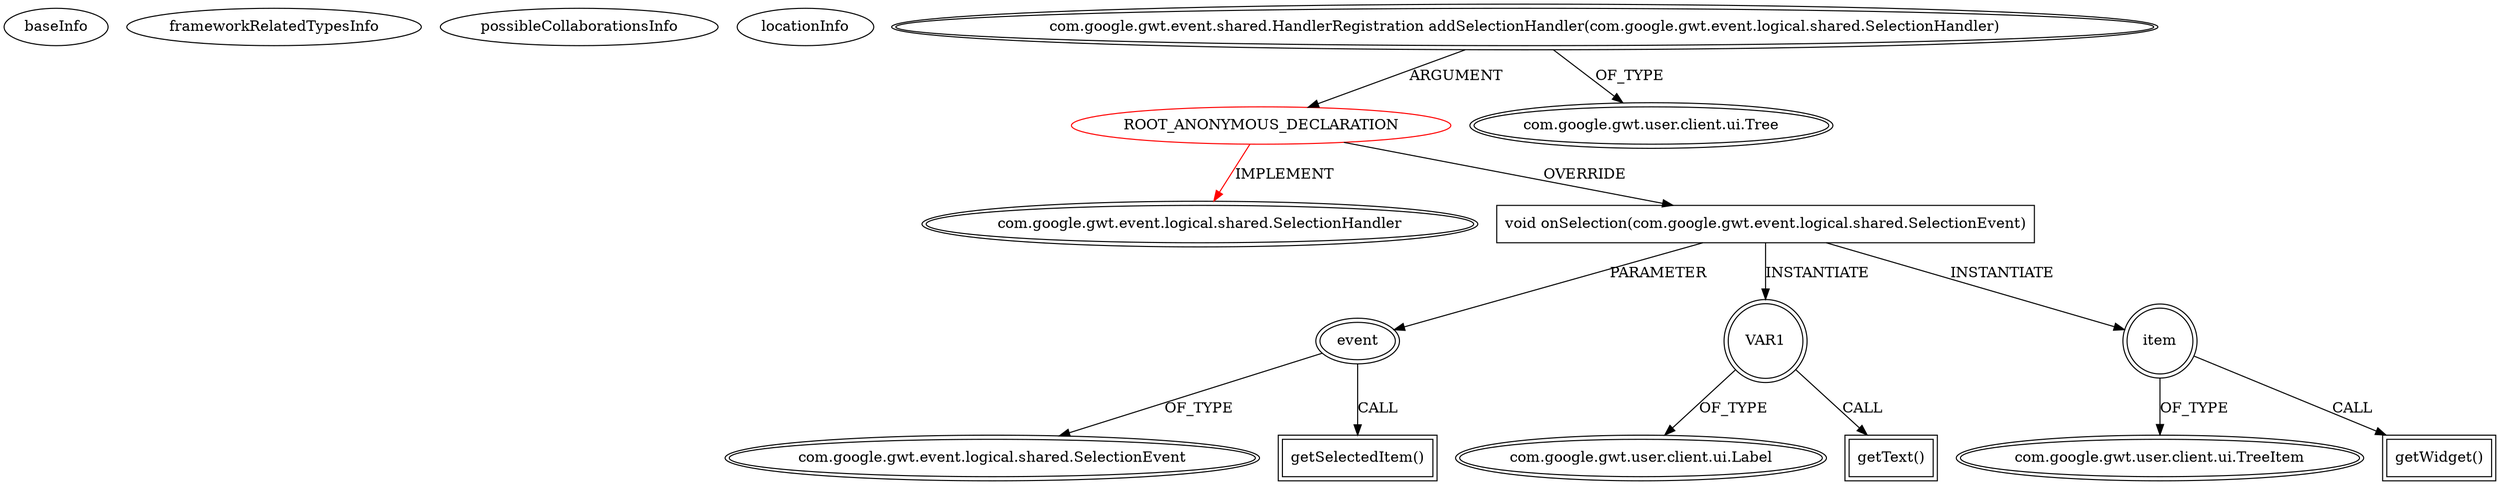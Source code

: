 digraph {
baseInfo[graphId=65,category="extension_graph",isAnonymous=true,possibleRelation=false]
frameworkRelatedTypesInfo[0="com.google.gwt.event.logical.shared.SelectionHandler"]
possibleCollaborationsInfo[]
locationInfo[projectName="CarlRazmus-WebStore",filePath="/CarlRazmus-WebStore/WebStore-master/src/tddd24/project/client/WebStore.java",contextSignature="void onModuleLoad()",graphId="65"]
0[label="ROOT_ANONYMOUS_DECLARATION",vertexType="ROOT_ANONYMOUS_DECLARATION",isFrameworkType=false,color=red]
1[label="com.google.gwt.event.logical.shared.SelectionHandler",vertexType="FRAMEWORK_INTERFACE_TYPE",isFrameworkType=true,peripheries=2]
2[label="com.google.gwt.event.shared.HandlerRegistration addSelectionHandler(com.google.gwt.event.logical.shared.SelectionHandler)",vertexType="OUTSIDE_CALL",isFrameworkType=true,peripheries=2]
3[label="com.google.gwt.user.client.ui.Tree",vertexType="FRAMEWORK_CLASS_TYPE",isFrameworkType=true,peripheries=2]
4[label="void onSelection(com.google.gwt.event.logical.shared.SelectionEvent)",vertexType="OVERRIDING_METHOD_DECLARATION",isFrameworkType=false,shape=box]
5[label="event",vertexType="PARAMETER_DECLARATION",isFrameworkType=true,peripheries=2]
6[label="com.google.gwt.event.logical.shared.SelectionEvent",vertexType="FRAMEWORK_CLASS_TYPE",isFrameworkType=true,peripheries=2]
8[label="getSelectedItem()",vertexType="INSIDE_CALL",isFrameworkType=true,peripheries=2,shape=box]
9[label="VAR1",vertexType="VARIABLE_EXPRESION",isFrameworkType=true,peripheries=2,shape=circle]
11[label="com.google.gwt.user.client.ui.Label",vertexType="FRAMEWORK_CLASS_TYPE",isFrameworkType=true,peripheries=2]
10[label="getText()",vertexType="INSIDE_CALL",isFrameworkType=true,peripheries=2,shape=box]
12[label="item",vertexType="VARIABLE_EXPRESION",isFrameworkType=true,peripheries=2,shape=circle]
14[label="com.google.gwt.user.client.ui.TreeItem",vertexType="FRAMEWORK_CLASS_TYPE",isFrameworkType=true,peripheries=2]
13[label="getWidget()",vertexType="INSIDE_CALL",isFrameworkType=true,peripheries=2,shape=box]
0->1[label="IMPLEMENT",color=red]
2->0[label="ARGUMENT"]
2->3[label="OF_TYPE"]
0->4[label="OVERRIDE"]
5->6[label="OF_TYPE"]
4->5[label="PARAMETER"]
5->8[label="CALL"]
4->9[label="INSTANTIATE"]
9->11[label="OF_TYPE"]
9->10[label="CALL"]
4->12[label="INSTANTIATE"]
12->14[label="OF_TYPE"]
12->13[label="CALL"]
}
